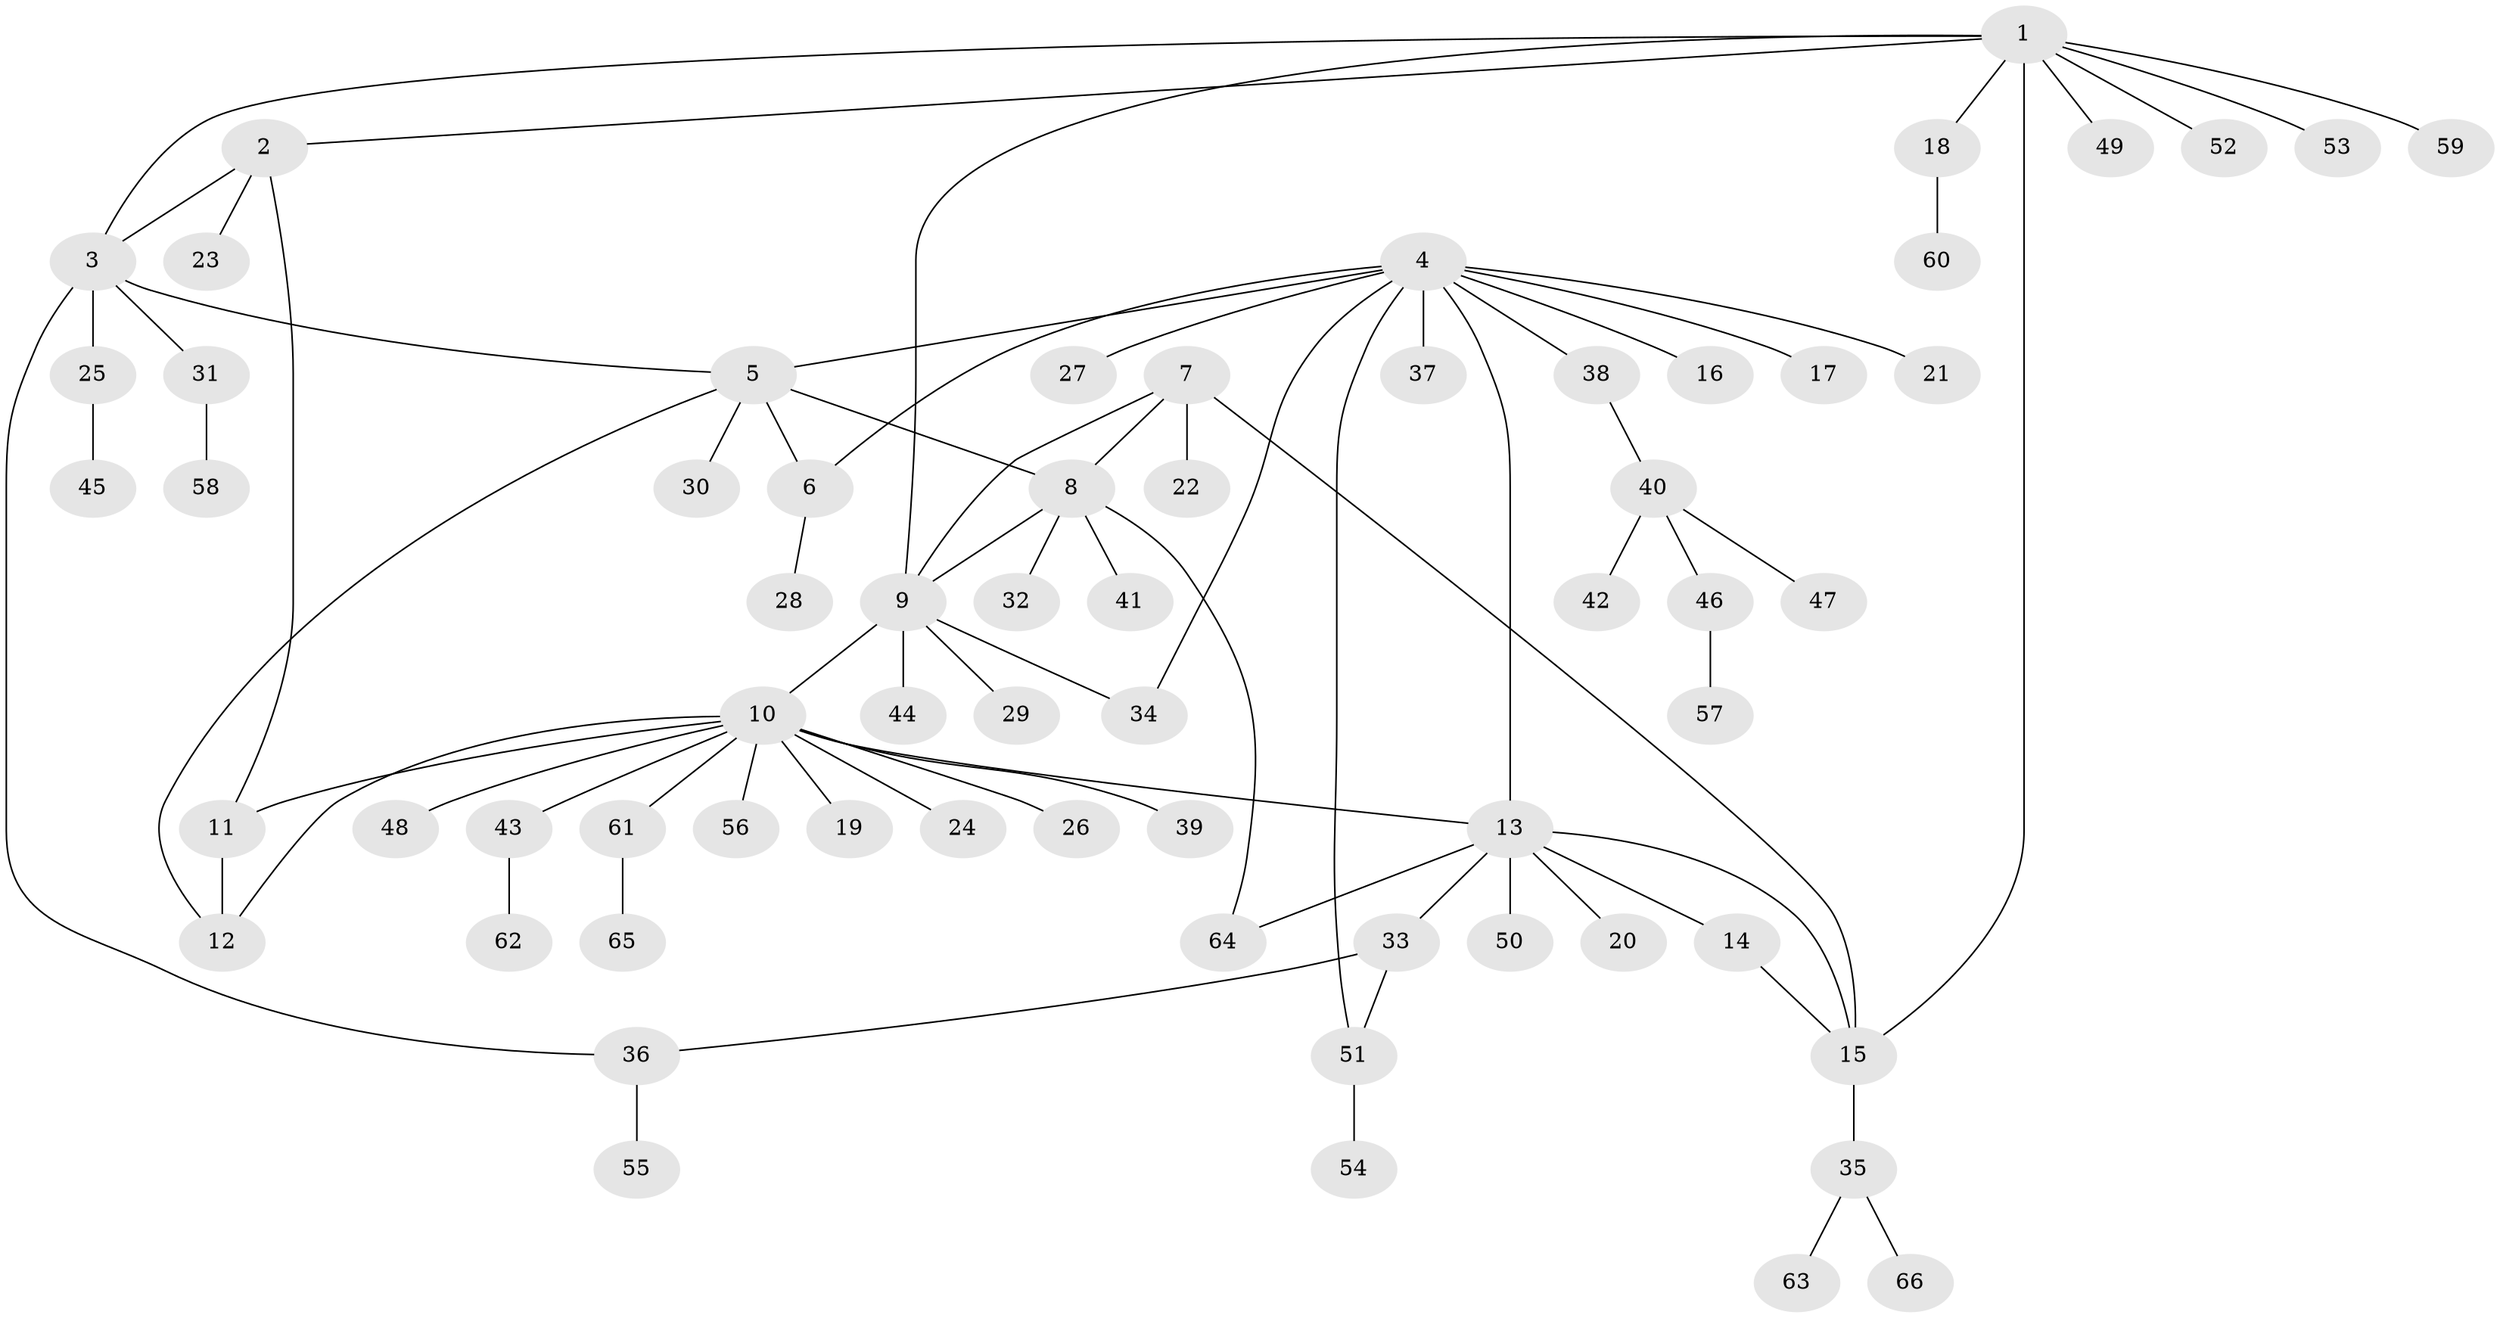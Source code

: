 // Generated by graph-tools (version 1.1) at 2025/11/02/27/25 16:11:31]
// undirected, 66 vertices, 80 edges
graph export_dot {
graph [start="1"]
  node [color=gray90,style=filled];
  1;
  2;
  3;
  4;
  5;
  6;
  7;
  8;
  9;
  10;
  11;
  12;
  13;
  14;
  15;
  16;
  17;
  18;
  19;
  20;
  21;
  22;
  23;
  24;
  25;
  26;
  27;
  28;
  29;
  30;
  31;
  32;
  33;
  34;
  35;
  36;
  37;
  38;
  39;
  40;
  41;
  42;
  43;
  44;
  45;
  46;
  47;
  48;
  49;
  50;
  51;
  52;
  53;
  54;
  55;
  56;
  57;
  58;
  59;
  60;
  61;
  62;
  63;
  64;
  65;
  66;
  1 -- 2;
  1 -- 3;
  1 -- 9;
  1 -- 15;
  1 -- 18;
  1 -- 49;
  1 -- 52;
  1 -- 53;
  1 -- 59;
  2 -- 3;
  2 -- 11;
  2 -- 23;
  3 -- 5;
  3 -- 25;
  3 -- 31;
  3 -- 36;
  4 -- 5;
  4 -- 6;
  4 -- 13;
  4 -- 16;
  4 -- 17;
  4 -- 21;
  4 -- 27;
  4 -- 34;
  4 -- 37;
  4 -- 38;
  4 -- 51;
  5 -- 6;
  5 -- 8;
  5 -- 12;
  5 -- 30;
  6 -- 28;
  7 -- 8;
  7 -- 9;
  7 -- 15;
  7 -- 22;
  8 -- 9;
  8 -- 32;
  8 -- 41;
  8 -- 64;
  9 -- 10;
  9 -- 29;
  9 -- 34;
  9 -- 44;
  10 -- 11;
  10 -- 12;
  10 -- 13;
  10 -- 19;
  10 -- 24;
  10 -- 26;
  10 -- 39;
  10 -- 43;
  10 -- 48;
  10 -- 56;
  10 -- 61;
  11 -- 12;
  13 -- 14;
  13 -- 15;
  13 -- 20;
  13 -- 33;
  13 -- 50;
  13 -- 64;
  14 -- 15;
  15 -- 35;
  18 -- 60;
  25 -- 45;
  31 -- 58;
  33 -- 36;
  33 -- 51;
  35 -- 63;
  35 -- 66;
  36 -- 55;
  38 -- 40;
  40 -- 42;
  40 -- 46;
  40 -- 47;
  43 -- 62;
  46 -- 57;
  51 -- 54;
  61 -- 65;
}
